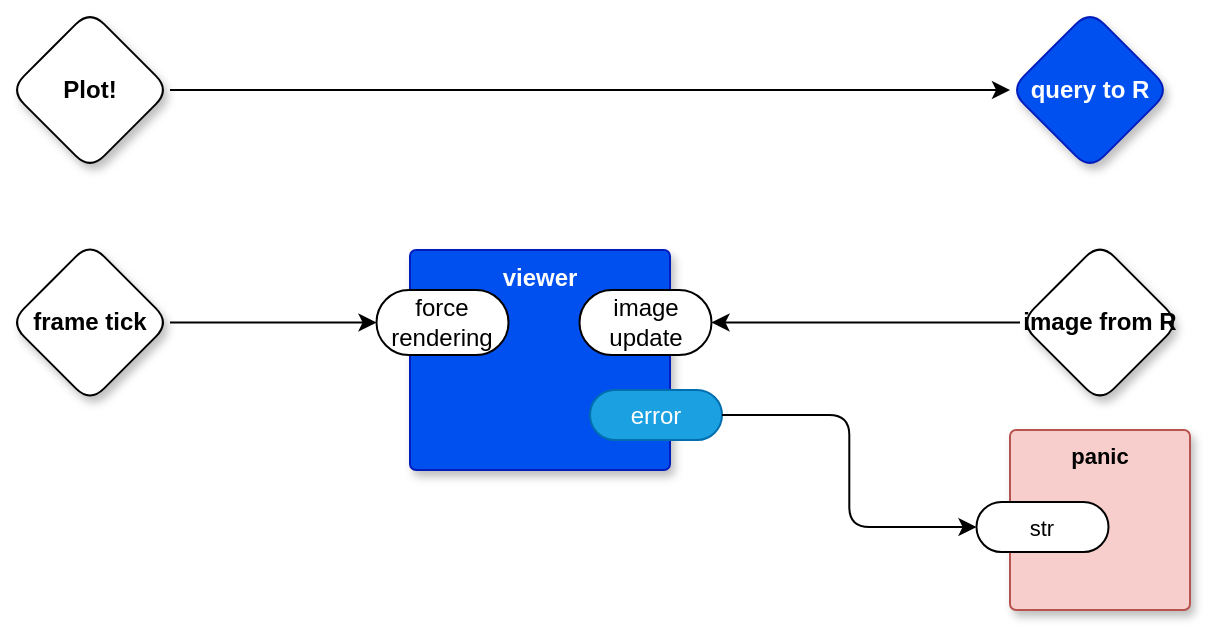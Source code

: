 <mxfile version="21.6.8" type="device" pages="2">
  <diagram name="main" id="tctDKYyHvvUcEYSdKcSc">
    <mxGraphModel dx="720" dy="1363" grid="1" gridSize="10" guides="1" tooltips="1" connect="1" arrows="1" fold="1" page="1" pageScale="1" pageWidth="1100" pageHeight="850" math="0" shadow="0">
      <root>
        <mxCell id="0" />
        <mxCell id="1" parent="0" />
        <mxCell id="vPd_otGA6cYsYFcT9pb2-13" value="query to R" style="rhombus;whiteSpace=wrap;html=1;rounded=1;fillColor=#0050ef;fontColor=#ffffff;strokeColor=#001DBC;fontStyle=1;glass=0;sketch=0;fontSize=12;points=[[0,0.5,0,0,0],[0.5,0,0,0,0],[0.5,1,0,0,0],[1,0.5,0,0,0]];shadow=1;" parent="1" vertex="1">
          <mxGeometry x="540" y="-800" width="80" height="80" as="geometry" />
        </mxCell>
        <mxCell id="wpx3KFTkog88uj8q4WT4-11" style="edgeStyle=orthogonalEdgeStyle;shape=connector;rounded=1;orthogonalLoop=1;jettySize=auto;html=1;entryX=0;entryY=0.5;entryDx=0;entryDy=0;entryPerimeter=0;labelBackgroundColor=default;strokeColor=default;fontFamily=Helvetica;fontSize=11;fontColor=default;endArrow=classic;" edge="1" parent="1" source="hgM3Z5iVc-GX3JF8MEex-1" target="wpx3KFTkog88uj8q4WT4-2">
          <mxGeometry relative="1" as="geometry" />
        </mxCell>
        <mxCell id="hgM3Z5iVc-GX3JF8MEex-1" value="frame tick" style="rhombus;whiteSpace=wrap;html=1;rounded=1;fontStyle=1;glass=0;sketch=0;fontSize=12;points=[[0,0.5,0,0,0],[0.5,0,0,0,0],[0.5,1,0,0,0],[1,0.5,0,0,0]];shadow=1;" parent="1" vertex="1">
          <mxGeometry x="40" y="-683.75" width="80" height="80" as="geometry" />
        </mxCell>
        <mxCell id="zbC2pAGGy8EZjJUA5SxW-1" style="edgeStyle=orthogonalEdgeStyle;shape=connector;rounded=1;orthogonalLoop=1;jettySize=auto;html=1;exitX=1;exitY=0.5;exitDx=0;exitDy=0;exitPerimeter=0;entryX=0;entryY=0.5;entryDx=0;entryDy=0;entryPerimeter=0;labelBackgroundColor=default;strokeColor=default;fontFamily=Helvetica;fontSize=11;fontColor=default;endArrow=classic;" edge="1" parent="1" source="hgM3Z5iVc-GX3JF8MEex-2" target="vPd_otGA6cYsYFcT9pb2-13">
          <mxGeometry relative="1" as="geometry" />
        </mxCell>
        <mxCell id="hgM3Z5iVc-GX3JF8MEex-2" value="Plot!" style="rhombus;whiteSpace=wrap;html=1;rounded=1;fontStyle=1;glass=0;sketch=0;fontSize=12;points=[[0,0.5,0,0,0],[0.5,0,0,0,0],[0.5,1,0,0,0],[1,0.5,0,0,0]];shadow=1;" parent="1" vertex="1">
          <mxGeometry x="40" y="-800" width="80" height="80" as="geometry" />
        </mxCell>
        <mxCell id="wpx3KFTkog88uj8q4WT4-12" style="edgeStyle=orthogonalEdgeStyle;shape=connector;rounded=1;orthogonalLoop=1;jettySize=auto;html=1;exitX=0;exitY=0.5;exitDx=0;exitDy=0;exitPerimeter=0;entryX=1;entryY=0.5;entryDx=0;entryDy=0;entryPerimeter=0;labelBackgroundColor=default;strokeColor=default;fontFamily=Helvetica;fontSize=11;fontColor=default;endArrow=classic;" edge="1" parent="1" source="hgM3Z5iVc-GX3JF8MEex-3" target="wpx3KFTkog88uj8q4WT4-10">
          <mxGeometry relative="1" as="geometry" />
        </mxCell>
        <mxCell id="hgM3Z5iVc-GX3JF8MEex-3" value="image from R" style="rhombus;whiteSpace=wrap;html=1;rounded=1;fontStyle=1;glass=0;sketch=0;fontSize=12;points=[[0,0.5,0,0,0],[0.5,0,0,0,0],[0.5,1,0,0,0],[1,0.5,0,0,0]];shadow=1;" parent="1" vertex="1">
          <mxGeometry x="545" y="-683.75" width="80" height="80" as="geometry" />
        </mxCell>
        <mxCell id="6zUdT8GChwdI0wCmFx8a-1" value="panic" style="rounded=1;whiteSpace=wrap;html=1;sketch=0;container=1;recursiveResize=0;verticalAlign=top;arcSize=6;fontStyle=1;autosize=0;points=[];absoluteArcSize=1;shadow=1;strokeColor=#b85450;fillColor=#f8cecc;fontFamily=Helvetica;fontSize=11;" parent="1" vertex="1">
          <mxGeometry x="540" y="-590" width="90" height="90" as="geometry">
            <mxRectangle x="-98" y="-1230" width="99" height="26" as="alternateBounds" />
          </mxGeometry>
        </mxCell>
        <mxCell id="6zUdT8GChwdI0wCmFx8a-2" value="str" style="rounded=1;whiteSpace=wrap;html=1;sketch=0;points=[[0,0.5,0,0,0],[1,0.5,0,0,0]];arcSize=50;fontFamily=Helvetica;fontSize=11;fontColor=default;" parent="6zUdT8GChwdI0wCmFx8a-1" vertex="1">
          <mxGeometry x="-16.75" y="36" width="66" height="25" as="geometry" />
        </mxCell>
        <mxCell id="wpx3KFTkog88uj8q4WT4-1" value="viewer" style="rounded=1;whiteSpace=wrap;html=1;sketch=0;container=1;recursiveResize=0;verticalAlign=top;arcSize=6;fontStyle=1;autosize=0;points=[];absoluteArcSize=1;shadow=1;strokeColor=#001DBC;fillColor=#0050ef;fontColor=#ffffff;" vertex="1" parent="1">
          <mxGeometry x="240" y="-680" width="130" height="110" as="geometry">
            <mxRectangle x="-98" y="-1230" width="99" height="26" as="alternateBounds" />
          </mxGeometry>
        </mxCell>
        <mxCell id="wpx3KFTkog88uj8q4WT4-2" value="force rendering" style="rounded=1;whiteSpace=wrap;html=1;sketch=0;points=[[0,0.5,0,0,0],[1,0.5,0,0,0]];arcSize=50;" vertex="1" parent="wpx3KFTkog88uj8q4WT4-1">
          <mxGeometry x="-16.75" y="20" width="66" height="32.5" as="geometry" />
        </mxCell>
        <mxCell id="wpx3KFTkog88uj8q4WT4-10" value="image update" style="rounded=1;whiteSpace=wrap;html=1;sketch=0;points=[[0,0.5,0,0,0],[1,0.5,0,0,0]];arcSize=50;" vertex="1" parent="wpx3KFTkog88uj8q4WT4-1">
          <mxGeometry x="84.75" y="20" width="66" height="32.5" as="geometry" />
        </mxCell>
        <mxCell id="wpx3KFTkog88uj8q4WT4-8" value="error" style="rounded=1;whiteSpace=wrap;html=1;sketch=0;points=[[0,0.5,0,0,0],[1,0.5,0,0,0]];fillColor=#1ba1e2;fontColor=#ffffff;strokeColor=#006EAF;arcSize=50;" vertex="1" parent="wpx3KFTkog88uj8q4WT4-1">
          <mxGeometry x="90" y="70" width="66" height="25" as="geometry" />
        </mxCell>
        <mxCell id="wpx3KFTkog88uj8q4WT4-14" style="edgeStyle=orthogonalEdgeStyle;shape=connector;rounded=1;orthogonalLoop=1;jettySize=auto;html=1;exitX=1;exitY=0.5;exitDx=0;exitDy=0;exitPerimeter=0;entryX=0;entryY=0.5;entryDx=0;entryDy=0;entryPerimeter=0;labelBackgroundColor=default;strokeColor=default;fontFamily=Helvetica;fontSize=11;fontColor=default;endArrow=classic;" edge="1" parent="1" source="wpx3KFTkog88uj8q4WT4-8" target="6zUdT8GChwdI0wCmFx8a-2">
          <mxGeometry relative="1" as="geometry" />
        </mxCell>
      </root>
    </mxGraphModel>
  </diagram>
  <diagram id="H_eXErfAnEGrVeh6kIMW" name="viewer">
    <mxGraphModel dx="720" dy="1363" grid="1" gridSize="10" guides="1" tooltips="1" connect="1" arrows="1" fold="1" page="1" pageScale="1" pageWidth="1100" pageHeight="850" math="0" shadow="0">
      <root>
        <mxCell id="0" />
        <mxCell id="1" parent="0" />
        <mxCell id="OxmGTN-W-9_OAuxAENsA-1" value="Image Cache" style="rounded=1;whiteSpace=wrap;html=1;sketch=0;container=1;recursiveResize=0;verticalAlign=top;arcSize=6;fontStyle=1;autosize=0;points=[];absoluteArcSize=1;shadow=1;strokeColor=#001DBC;fillColor=#0050ef;fontColor=#ffffff;" vertex="1" parent="1">
          <mxGeometry x="160" y="-590" width="140" height="110" as="geometry">
            <mxRectangle x="-98" y="-1230" width="99" height="26" as="alternateBounds" />
          </mxGeometry>
        </mxCell>
        <mxCell id="OxmGTN-W-9_OAuxAENsA-2" value="force rendering" style="rounded=1;whiteSpace=wrap;html=1;sketch=0;points=[[0,0.5,0,0,0],[1,0.5,0,0,0]];arcSize=50;" vertex="1" parent="OxmGTN-W-9_OAuxAENsA-1">
          <mxGeometry x="-16.75" y="30" width="66" height="32.5" as="geometry" />
        </mxCell>
        <mxCell id="OxmGTN-W-9_OAuxAENsA-3" value="render" style="rounded=1;whiteSpace=wrap;html=1;sketch=0;points=[[0,0.5,0,0,0],[1,0.5,0,0,0]];fillColor=#1ba1e2;fontColor=#ffffff;strokeColor=#006EAF;arcSize=50;" vertex="1" parent="OxmGTN-W-9_OAuxAENsA-1">
          <mxGeometry x="84.75" y="70" width="66" height="25" as="geometry" />
        </mxCell>
        <mxCell id="OxmGTN-W-9_OAuxAENsA-4" value="image update" style="rounded=1;whiteSpace=wrap;html=1;sketch=0;points=[[0,0.5,0,0,0],[1,0.5,0,0,0]];arcSize=50;" vertex="1" parent="OxmGTN-W-9_OAuxAENsA-1">
          <mxGeometry x="84.75" y="30" width="66" height="32.5" as="geometry" />
        </mxCell>
        <mxCell id="OxmGTN-W-9_OAuxAENsA-5" value="render" style="rounded=1;whiteSpace=wrap;html=1;sketch=0;container=1;recursiveResize=0;verticalAlign=top;arcSize=6;fontStyle=1;autosize=0;points=[];absoluteArcSize=1;shadow=1;strokeColor=#001DBC;fillColor=#0050ef;fontColor=#ffffff;" vertex="1" parent="1">
          <mxGeometry x="380" y="-480" width="130" height="110" as="geometry">
            <mxRectangle x="-98" y="-1230" width="99" height="26" as="alternateBounds" />
          </mxGeometry>
        </mxCell>
        <mxCell id="OxmGTN-W-9_OAuxAENsA-6" value="image to render" style="rounded=1;whiteSpace=wrap;html=1;sketch=0;points=[[0,0.5,0,0,0],[1,0.5,0,0,0]];arcSize=50;" vertex="1" parent="OxmGTN-W-9_OAuxAENsA-5">
          <mxGeometry x="-16.75" y="27.5" width="66" height="32.5" as="geometry" />
        </mxCell>
        <mxCell id="OxmGTN-W-9_OAuxAENsA-7" value="error" style="rounded=1;whiteSpace=wrap;html=1;sketch=0;points=[[0,0.5,0,0,0],[1,0.5,0,0,0]];fillColor=#1ba1e2;fontColor=#ffffff;strokeColor=#006EAF;arcSize=50;" vertex="1" parent="OxmGTN-W-9_OAuxAENsA-5">
          <mxGeometry x="84.75" y="70" width="66" height="25" as="geometry" />
        </mxCell>
        <mxCell id="OxmGTN-W-9_OAuxAENsA-8" style="edgeStyle=orthogonalEdgeStyle;shape=connector;rounded=1;orthogonalLoop=1;jettySize=auto;html=1;exitX=1;exitY=0.5;exitDx=0;exitDy=0;exitPerimeter=0;entryX=0;entryY=0.5;entryDx=0;entryDy=0;entryPerimeter=0;labelBackgroundColor=default;strokeColor=default;fontFamily=Helvetica;fontSize=11;fontColor=default;endArrow=classic;" edge="1" parent="1" source="OxmGTN-W-9_OAuxAENsA-3" target="OxmGTN-W-9_OAuxAENsA-6">
          <mxGeometry relative="1" as="geometry" />
        </mxCell>
        <mxCell id="2WMw1mz_Se6MCp_cIFlG-1" style="edgeStyle=orthogonalEdgeStyle;shape=connector;rounded=1;orthogonalLoop=1;jettySize=auto;html=1;entryX=0;entryY=0.5;entryDx=0;entryDy=0;entryPerimeter=0;labelBackgroundColor=default;strokeColor=default;fontFamily=Helvetica;fontSize=11;fontColor=default;endArrow=classic;" edge="1" parent="1" source="OxmGTN-W-9_OAuxAENsA-9" target="OxmGTN-W-9_OAuxAENsA-2">
          <mxGeometry relative="1" as="geometry" />
        </mxCell>
        <mxCell id="OxmGTN-W-9_OAuxAENsA-9" value="force rendering" style="rhombus;whiteSpace=wrap;html=1;rounded=1;fontStyle=1;glass=0;sketch=0;fontSize=12;points=[[0,0.5,0,0,0],[0.5,0,0,0,0],[0.5,1,0,0,0],[1,0.5,0,0,0]];shadow=1;fontFamily=Helvetica;fontColor=default;" vertex="1" parent="1">
          <mxGeometry y="-560" width="80" height="80" as="geometry" />
        </mxCell>
        <mxCell id="OxmGTN-W-9_OAuxAENsA-10" value="error" style="rhombus;whiteSpace=wrap;html=1;rounded=1;fillColor=#0050ef;fontColor=#ffffff;strokeColor=#001DBC;fontStyle=1;glass=0;sketch=0;fontSize=12;points=[[0,0.5,0,0,0],[0.5,0,0,0,0],[0.5,1,0,0,0],[1,0.5,0,0,0]];shadow=1;fontFamily=Helvetica;" vertex="1" parent="1">
          <mxGeometry x="580" y="-437.5" width="80" height="80" as="geometry" />
        </mxCell>
        <mxCell id="OxmGTN-W-9_OAuxAENsA-11" style="edgeStyle=orthogonalEdgeStyle;shape=connector;rounded=1;orthogonalLoop=1;jettySize=auto;html=1;exitX=1;exitY=0.5;exitDx=0;exitDy=0;exitPerimeter=0;labelBackgroundColor=default;strokeColor=default;fontFamily=Helvetica;fontSize=11;fontColor=default;endArrow=classic;" edge="1" parent="1" source="OxmGTN-W-9_OAuxAENsA-7" target="OxmGTN-W-9_OAuxAENsA-10">
          <mxGeometry relative="1" as="geometry" />
        </mxCell>
        <mxCell id="OxmGTN-W-9_OAuxAENsA-14" style="edgeStyle=orthogonalEdgeStyle;shape=connector;rounded=1;orthogonalLoop=1;jettySize=auto;html=1;exitX=1;exitY=0.5;exitDx=0;exitDy=0;exitPerimeter=0;entryX=1;entryY=0.5;entryDx=0;entryDy=0;entryPerimeter=0;labelBackgroundColor=default;strokeColor=default;fontFamily=Helvetica;fontSize=11;fontColor=default;endArrow=classic;" edge="1" parent="1" source="OxmGTN-W-9_OAuxAENsA-13" target="OxmGTN-W-9_OAuxAENsA-4">
          <mxGeometry relative="1" as="geometry">
            <Array as="points">
              <mxPoint x="340" y="-650" />
              <mxPoint x="340" y="-544" />
            </Array>
          </mxGeometry>
        </mxCell>
        <mxCell id="OxmGTN-W-9_OAuxAENsA-13" value="image update" style="rhombus;whiteSpace=wrap;html=1;rounded=1;fontStyle=1;glass=0;sketch=0;fontSize=12;points=[[0,0.5,0,0,0],[0.5,0,0,0,0],[0.5,1,0,0,0],[1,0.5,0,0,0]];shadow=1;fontFamily=Helvetica;fontColor=default;" vertex="1" parent="1">
          <mxGeometry y="-690" width="80" height="80" as="geometry" />
        </mxCell>
      </root>
    </mxGraphModel>
  </diagram>
</mxfile>
